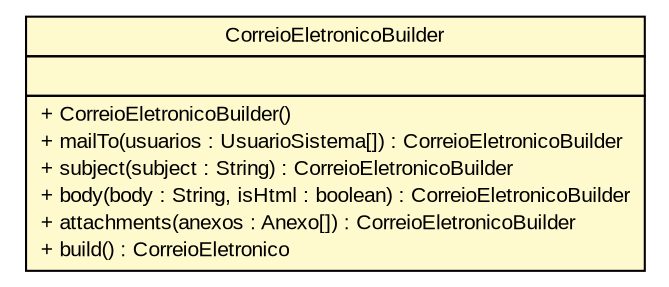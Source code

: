 #!/usr/local/bin/dot
#
# Class diagram 
# Generated by UMLGraph version R5_6 (http://www.umlgraph.org/)
#

digraph G {
	edge [fontname="arial",fontsize=10,labelfontname="arial",labelfontsize=10];
	node [fontname="arial",fontsize=10,shape=plaintext];
	nodesep=0.25;
	ranksep=0.5;
	// br.gov.to.sefaz.seg.business.mail.builder.CorreioEletronicoBuilder
	c12655 [label=<<table title="br.gov.to.sefaz.seg.business.mail.builder.CorreioEletronicoBuilder" border="0" cellborder="1" cellspacing="0" cellpadding="2" port="p" bgcolor="lemonChiffon" href="./CorreioEletronicoBuilder.html">
		<tr><td><table border="0" cellspacing="0" cellpadding="1">
<tr><td align="center" balign="center"> CorreioEletronicoBuilder </td></tr>
		</table></td></tr>
		<tr><td><table border="0" cellspacing="0" cellpadding="1">
<tr><td align="left" balign="left">  </td></tr>
		</table></td></tr>
		<tr><td><table border="0" cellspacing="0" cellpadding="1">
<tr><td align="left" balign="left"> + CorreioEletronicoBuilder() </td></tr>
<tr><td align="left" balign="left"> + mailTo(usuarios : UsuarioSistema[]) : CorreioEletronicoBuilder </td></tr>
<tr><td align="left" balign="left"> + subject(subject : String) : CorreioEletronicoBuilder </td></tr>
<tr><td align="left" balign="left"> + body(body : String, isHtml : boolean) : CorreioEletronicoBuilder </td></tr>
<tr><td align="left" balign="left"> + attachments(anexos : Anexo[]) : CorreioEletronicoBuilder </td></tr>
<tr><td align="left" balign="left"> + build() : CorreioEletronico </td></tr>
		</table></td></tr>
		</table>>, URL="./CorreioEletronicoBuilder.html", fontname="arial", fontcolor="black", fontsize=10.0];
}

